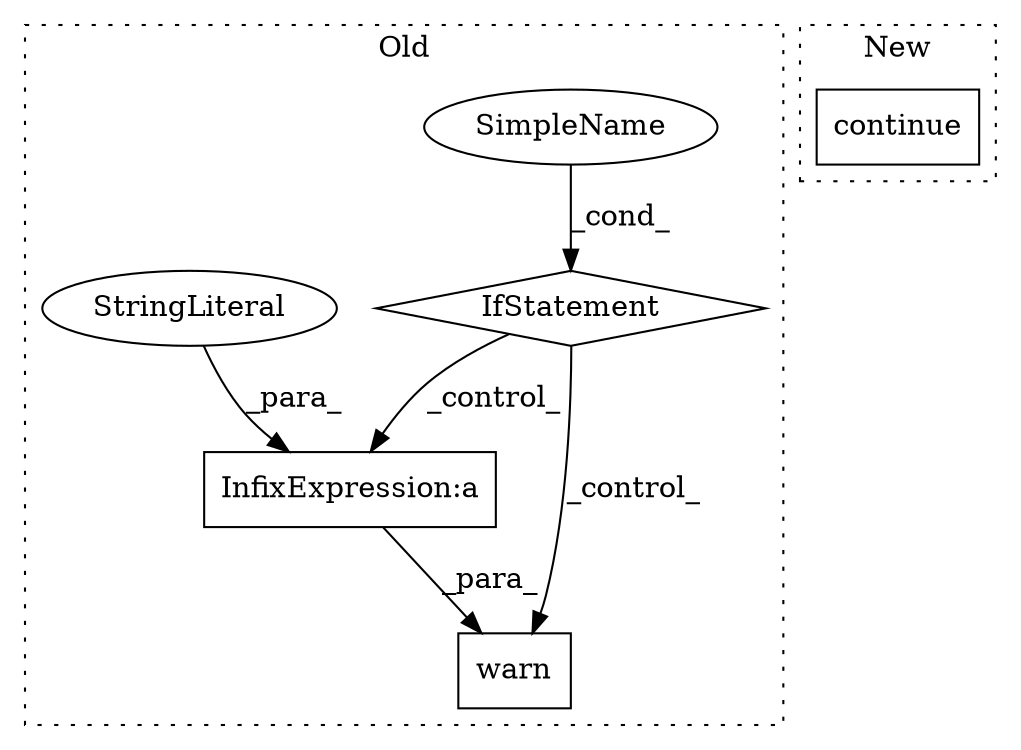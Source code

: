digraph G {
subgraph cluster0 {
1 [label="warn" a="32" s="1765,1850" l="5,1" shape="box"];
3 [label="IfStatement" a="25" s="1510,1525" l="4,2" shape="diamond"];
4 [label="SimpleName" a="42" s="" l="" shape="ellipse"];
5 [label="InfixExpression:a" a="27" s="1806" l="3" shape="box"];
6 [label="StringLiteral" a="45" s="1771" l="35" shape="ellipse"];
label = "Old";
style="dotted";
}
subgraph cluster1 {
2 [label="continue" a="18" s="1625" l="9" shape="box"];
label = "New";
style="dotted";
}
3 -> 5 [label="_control_"];
3 -> 1 [label="_control_"];
4 -> 3 [label="_cond_"];
5 -> 1 [label="_para_"];
6 -> 5 [label="_para_"];
}